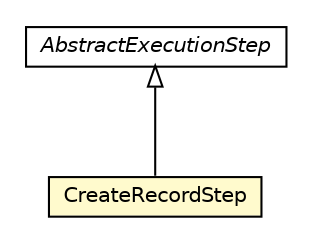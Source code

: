 #!/usr/local/bin/dot
#
# Class diagram 
# Generated by UMLGraph version R5_6-24-gf6e263 (http://www.umlgraph.org/)
#

digraph G {
	edge [fontname="Helvetica",fontsize=10,labelfontname="Helvetica",labelfontsize=10];
	node [fontname="Helvetica",fontsize=10,shape=plaintext];
	nodesep=0.25;
	ranksep=0.5;
	// com.orientechnologies.orient.core.sql.executor.AbstractExecutionStep
	c918552 [label=<<table title="com.orientechnologies.orient.core.sql.executor.AbstractExecutionStep" border="0" cellborder="1" cellspacing="0" cellpadding="2" port="p" href="./AbstractExecutionStep.html">
		<tr><td><table border="0" cellspacing="0" cellpadding="1">
<tr><td align="center" balign="center"><font face="Helvetica-Oblique"> AbstractExecutionStep </font></td></tr>
		</table></td></tr>
		</table>>, URL="./AbstractExecutionStep.html", fontname="Helvetica", fontcolor="black", fontsize=10.0];
	// com.orientechnologies.orient.core.sql.executor.CreateRecordStep
	c918582 [label=<<table title="com.orientechnologies.orient.core.sql.executor.CreateRecordStep" border="0" cellborder="1" cellspacing="0" cellpadding="2" port="p" bgcolor="lemonChiffon" href="./CreateRecordStep.html">
		<tr><td><table border="0" cellspacing="0" cellpadding="1">
<tr><td align="center" balign="center"> CreateRecordStep </td></tr>
		</table></td></tr>
		</table>>, URL="./CreateRecordStep.html", fontname="Helvetica", fontcolor="black", fontsize=10.0];
	//com.orientechnologies.orient.core.sql.executor.CreateRecordStep extends com.orientechnologies.orient.core.sql.executor.AbstractExecutionStep
	c918552:p -> c918582:p [dir=back,arrowtail=empty];
}

